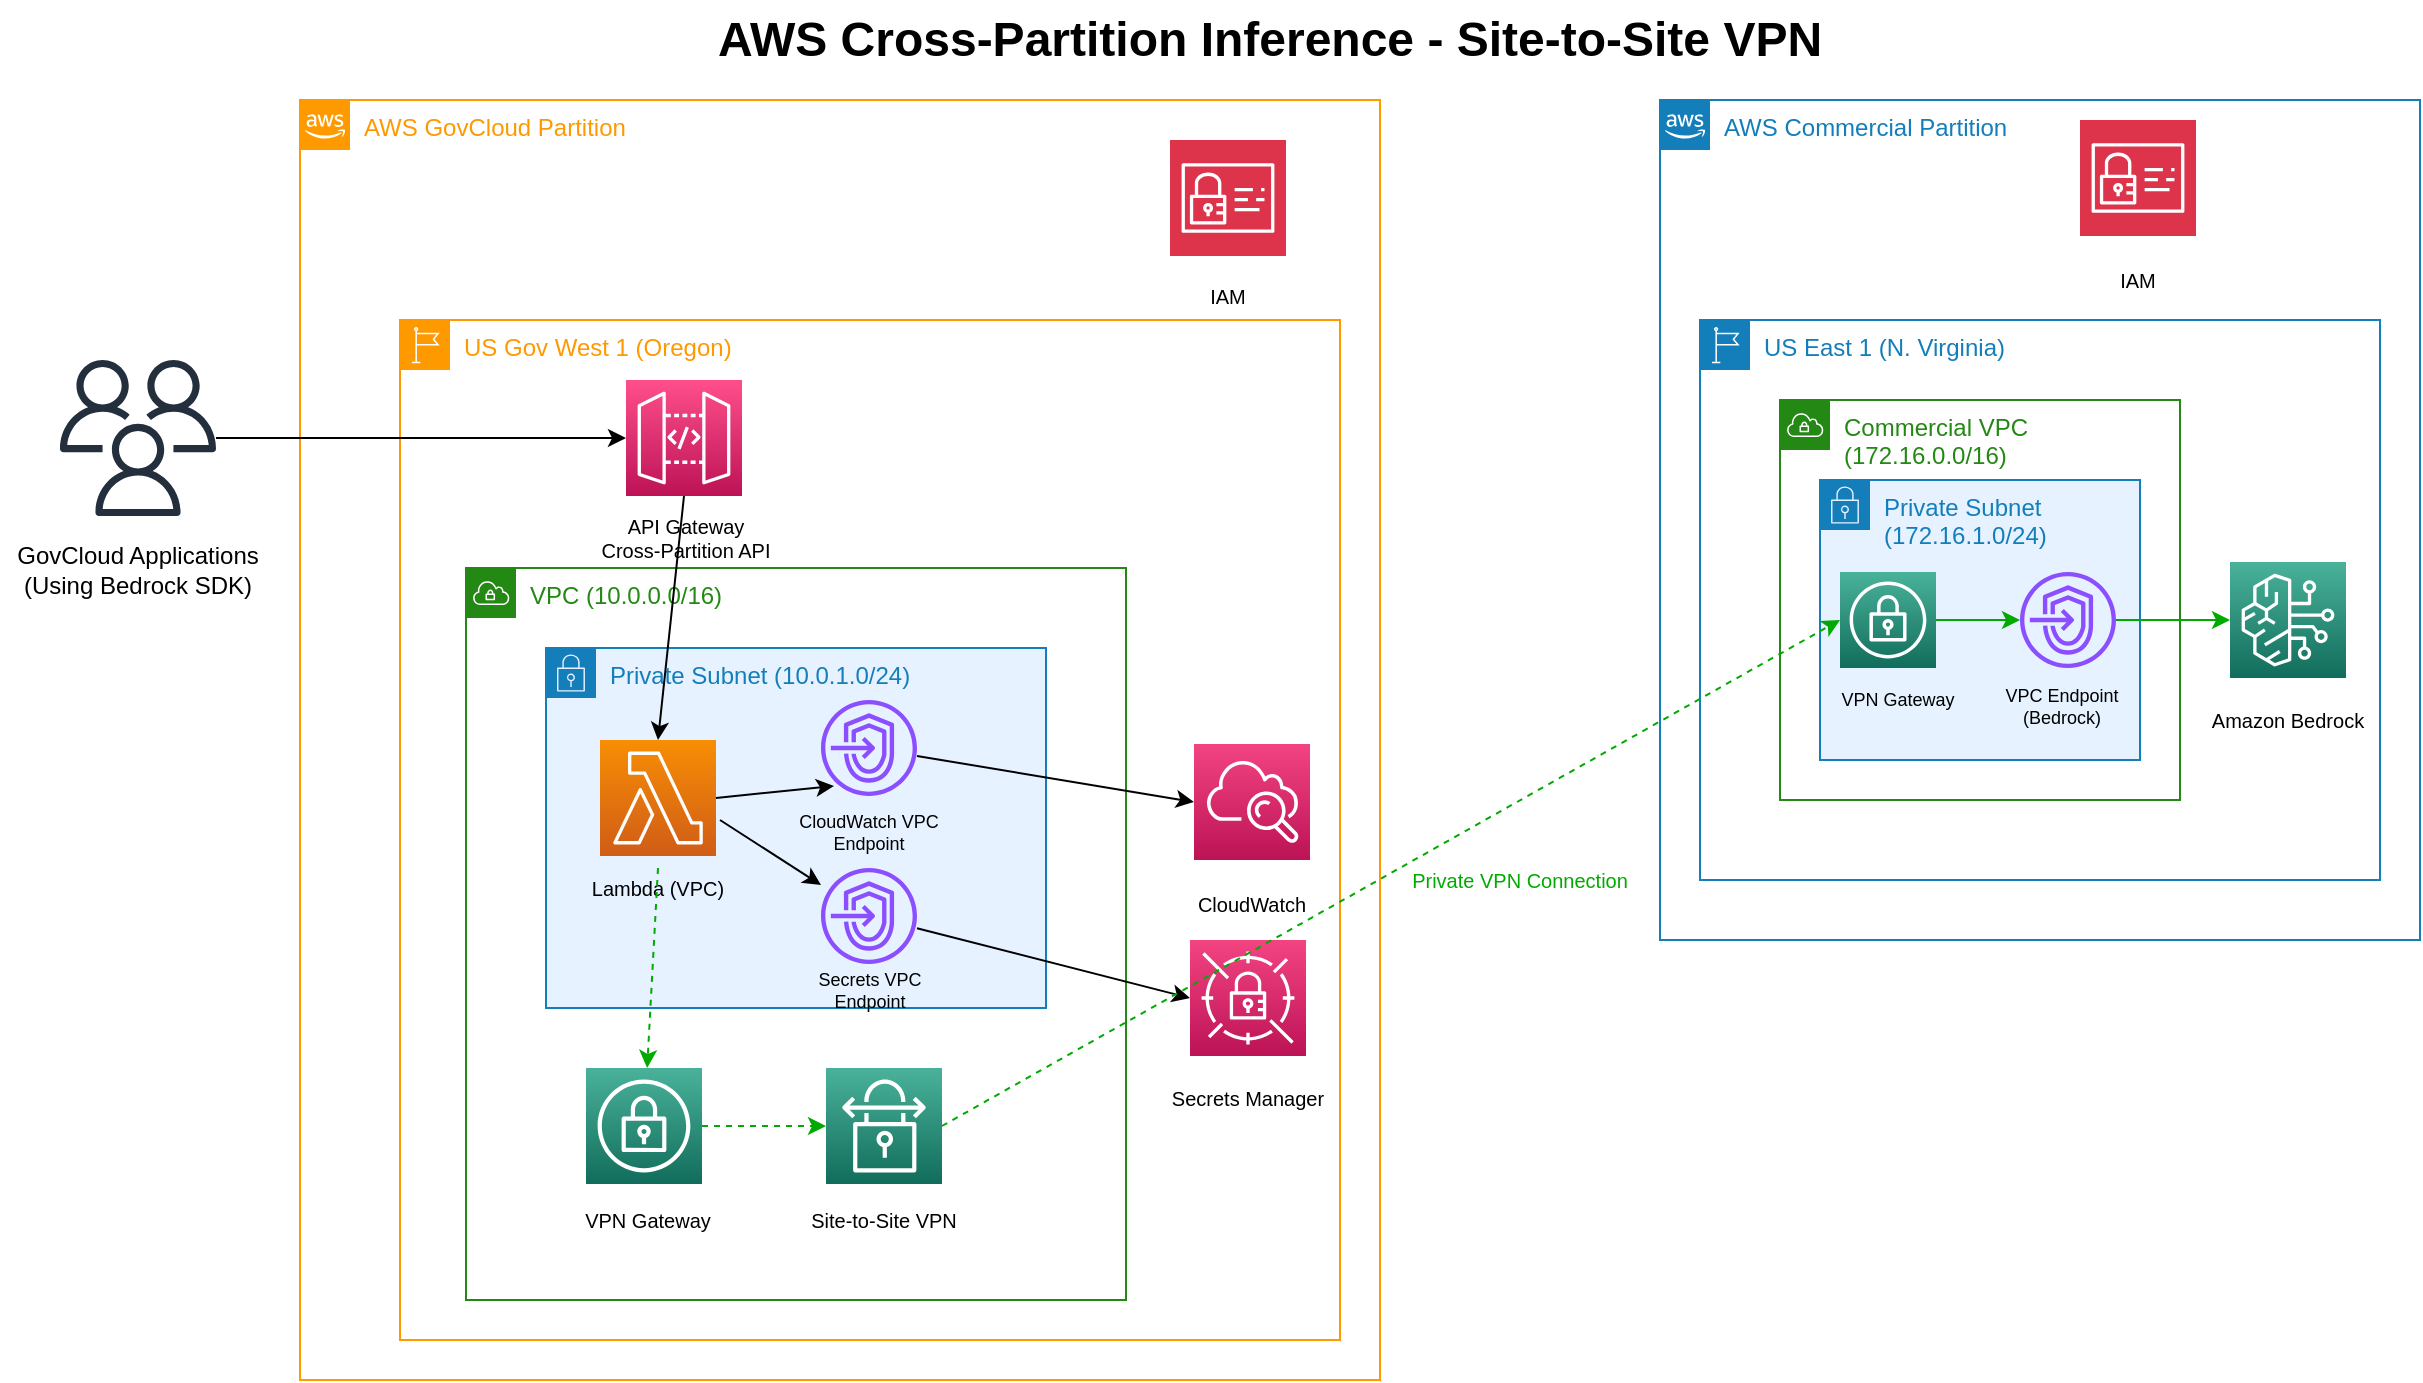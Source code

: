 <mxfile version="28.1.0">
  <diagram name="Cross-Partition Inference VPN" id="cross-partition-inference-vpn">
    <mxGraphModel dx="1154" dy="776" grid="1" gridSize="10" guides="1" tooltips="1" connect="1" arrows="1" fold="1" page="1" pageScale="1" pageWidth="1400" pageHeight="1000" math="0" shadow="0">
      <root>
        <mxCell id="0" />
        <mxCell id="1" parent="0" />
        <mxCell id="title" value="AWS Cross-Partition Inference - Site-to-Site VPN" style="text;html=1;strokeColor=none;fillColor=none;align=center;verticalAlign=middle;whiteSpace=wrap;rounded=0;fontSize=24;fontStyle=1;" parent="1" vertex="1">
          <mxGeometry x="330" y="30" width="670" height="40" as="geometry" />
        </mxCell>
        <mxCell id="govcloud-cloud" value="AWS GovCloud Partition" style="points=[[0,0],[0.25,0],[0.5,0],[0.75,0],[1,0],[1,0.25],[1,0.5],[1,0.75],[1,1],[0.75,1],[0.5,1],[0.25,1],[0,1],[0,0.75],[0,0.5],[0,0.25]];outlineConnect=0;gradientColor=none;html=1;whiteSpace=wrap;fontSize=12;fontStyle=0;container=1;pointerEvents=0;collapsible=0;recursiveResize=0;shape=mxgraph.aws4.group;grIcon=mxgraph.aws4.group_aws_cloud_alt;strokeColor=#FF9900;fillColor=none;verticalAlign=top;align=left;spacingLeft=30;fontColor=#FF9900;dashed=0;" parent="1" vertex="1">
          <mxGeometry x="180" y="80" width="540" height="640" as="geometry" />
        </mxCell>
        <mxCell id="govcloud-region" value="US Gov West 1 (Oregon)" style="points=[[0,0],[0.25,0],[0.5,0],[0.75,0],[1,0],[1,0.25],[1,0.5],[1,0.75],[1,1],[0.75,1],[0.5,1],[0.25,1],[0,1],[0,0.75],[0,0.5],[0,0.25]];outlineConnect=0;gradientColor=none;html=1;whiteSpace=wrap;fontSize=12;fontStyle=0;container=1;pointerEvents=0;collapsible=0;recursiveResize=0;shape=mxgraph.aws4.group;grIcon=mxgraph.aws4.group_region;strokeColor=#FF9900;fillColor=none;verticalAlign=top;align=left;spacingLeft=30;fontColor=#FF9900;dashed=0;" parent="govcloud-cloud" vertex="1">
          <mxGeometry x="50" y="110" width="470" height="510" as="geometry" />
        </mxCell>
        <mxCell id="apigateway" value="" style="sketch=0;points=[[0,0,0],[0.25,0,0],[0.5,0,0],[0.75,0,0],[1,0,0],[0,1,0],[0.25,1,0],[0.5,1,0],[0.75,1,0],[1,1,0],[0,0.25,0],[0,0.5,0],[0,0.75,0],[1,0.25,0],[1,0.5,0],[1,0.75,0]];outlineConnect=0;fontColor=#232F3E;gradientColor=#FF4F8B;gradientDirection=north;fillColor=#BC1356;strokeColor=#ffffff;dashed=0;verticalLabelPosition=bottom;verticalAlign=top;align=center;html=1;fontSize=12;fontStyle=0;aspect=fixed;shape=mxgraph.aws4.resourceIcon;resIcon=mxgraph.aws4.api_gateway;" parent="govcloud-region" vertex="1">
          <mxGeometry x="113" y="30" width="58" height="58" as="geometry" />
        </mxCell>
        <mxCell id="vpc" value="VPC (10.0.0.0/16)" style="points=[[0,0],[0.25,0],[0.5,0],[0.75,0],[1,0],[1,0.25],[1,0.5],[1,0.75],[1,1],[0.75,1],[0.5,1],[0.25,1],[0,1],[0,0.75],[0,0.5],[0,0.25]];outlineConnect=0;gradientColor=none;html=1;whiteSpace=wrap;fontSize=12;fontStyle=0;container=1;pointerEvents=0;collapsible=0;recursiveResize=0;shape=mxgraph.aws4.group;grIcon=mxgraph.aws4.group_vpc;strokeColor=#248814;fillColor=none;verticalAlign=top;align=left;spacingLeft=30;fontColor=#248814;dashed=0;" parent="govcloud-region" vertex="1">
          <mxGeometry x="33" y="124" width="330" height="366" as="geometry" />
        </mxCell>
        <mxCell id="private-subnet" value="Private Subnet (10.0.1.0/24)" style="points=[[0,0],[0.25,0],[0.5,0],[0.75,0],[1,0],[1,0.25],[1,0.5],[1,0.75],[1,1],[0.75,1],[0.5,1],[0.25,1],[0,1],[0,0.75],[0,0.5],[0,0.25]];outlineConnect=0;gradientColor=none;html=1;whiteSpace=wrap;fontSize=12;fontStyle=0;container=1;pointerEvents=0;collapsible=0;recursiveResize=0;shape=mxgraph.aws4.group;grIcon=mxgraph.aws4.group_security_group;strokeColor=#147EBA;fillColor=#E6F2FF;verticalAlign=top;align=left;spacingLeft=30;fontColor=#147EBA;dashed=0;" parent="vpc" vertex="1">
          <mxGeometry x="40" y="40" width="250" height="180" as="geometry" />
        </mxCell>
        <mxCell id="secrets-vpc-endpoint-label" value="Secrets VPC&#xa;Endpoint" style="text;html=1;strokeColor=none;fillColor=none;align=center;verticalAlign=middle;whiteSpace=wrap;rounded=0;fontSize=9;" parent="private-subnet" vertex="1">
          <mxGeometry x="122.5" y="158" width="78" height="25" as="geometry" />
        </mxCell>
        <mxCell id="COKzCxtGpL7xawSuBNUS-1" value="" style="sketch=0;outlineConnect=0;fontColor=#232F3E;gradientColor=none;gradientDirection=north;fillColor=#8C4FFF;strokeColor=none;dashed=0;verticalLabelPosition=bottom;verticalAlign=top;align=center;html=1;fontSize=12;fontStyle=0;aspect=fixed;shape=mxgraph.aws4.endpoints;resIcon=mxgraph.aws4.vpc_endpoint;pointerEvents=1;" parent="private-subnet" vertex="1">
          <mxGeometry x="137.5" y="26" width="48" height="48" as="geometry" />
        </mxCell>
        <mxCell id="cloudwatch-vpc-endpoint-label" value="CloudWatch VPC&#xa;Endpoint" style="text;html=1;strokeColor=none;fillColor=none;align=center;verticalAlign=middle;whiteSpace=wrap;rounded=0;fontSize=9;" parent="private-subnet" vertex="1">
          <mxGeometry x="100" y="79" width="123" height="25" as="geometry" />
        </mxCell>
        <mxCell id="lambda" value="" style="sketch=0;points=[[0,0,0],[0.25,0,0],[0.5,0,0],[0.75,0,0],[1,0,0],[0,1,0],[0.25,1,0],[0.5,1,0],[0.75,1,0],[1,1,0],[0,0.25,0],[0,0.5,0],[0,0.75,0],[1,0.25,0],[1,0.5,0],[1,0.75,0]];outlineConnect=0;fontColor=#232F3E;gradientColor=#F78E04;gradientDirection=north;fillColor=#D05C17;strokeColor=#ffffff;dashed=0;verticalLabelPosition=bottom;verticalAlign=top;align=center;html=1;fontSize=12;fontStyle=0;aspect=fixed;shape=mxgraph.aws4.resourceIcon;resIcon=mxgraph.aws4.lambda;" parent="private-subnet" vertex="1">
          <mxGeometry x="27" y="46" width="58" height="58" as="geometry" />
        </mxCell>
        <mxCell id="lambda-label" value="Lambda (VPC)" style="text;html=1;strokeColor=none;fillColor=none;align=center;verticalAlign=middle;whiteSpace=wrap;rounded=0;fontSize=10;" parent="private-subnet" vertex="1">
          <mxGeometry x="12" y="110" width="88" height="20" as="geometry" />
        </mxCell>
        <mxCell id="secrets-vpc-endpoint" value="" style="sketch=0;outlineConnect=0;fontColor=#232F3E;gradientColor=none;gradientDirection=north;fillColor=#8C4FFF;strokeColor=none;dashed=0;verticalLabelPosition=bottom;verticalAlign=top;align=center;html=1;fontSize=12;fontStyle=0;aspect=fixed;shape=mxgraph.aws4.endpoints;resIcon=mxgraph.aws4.vpc_endpoint;pointerEvents=1;" parent="private-subnet" vertex="1">
          <mxGeometry x="137.5" y="110" width="48" height="48" as="geometry" />
        </mxCell>
        <mxCell id="conn3" value="" style="endArrow=classic;html=1;rounded=0;" parent="private-subnet" target="secrets-vpc-endpoint" edge="1">
          <mxGeometry width="50" height="50" relative="1" as="geometry">
            <mxPoint x="87" y="86" as="sourcePoint" />
            <mxPoint x="147" y="-74" as="targetPoint" />
          </mxGeometry>
        </mxCell>
        <mxCell id="vpn-gateway" value="" style="sketch=0;points=[[0,0,0],[0.25,0,0],[0.5,0,0],[0.75,0,0],[1,0,0],[0,1,0],[0.25,1,0],[0.5,1,0],[0.75,1,0],[1,1,0],[0,0.25,0],[0,0.5,0],[0,0.75,0],[1,0.25,0],[1,0.5,0],[1,0.75,0]];outlineConnect=0;fontColor=#232F3E;gradientColor=#4AB29A;gradientDirection=north;fillColor=#116D5B;strokeColor=#ffffff;dashed=0;verticalLabelPosition=bottom;verticalAlign=top;align=center;html=1;fontSize=12;fontStyle=0;aspect=fixed;shape=mxgraph.aws4.resourceIcon;resIcon=mxgraph.aws4.vpn_gateway;" parent="vpc" vertex="1">
          <mxGeometry x="60" y="250" width="58" height="58" as="geometry" />
        </mxCell>
        <mxCell id="vpn-gateway-label" value="VPN Gateway" style="text;html=1;strokeColor=none;fillColor=none;align=center;verticalAlign=middle;whiteSpace=wrap;rounded=0;fontSize=10;" parent="vpc" vertex="1">
          <mxGeometry x="47" y="316" width="88" height="20" as="geometry" />
        </mxCell>
        <mxCell id="vpn-tunnel" value="" style="sketch=0;points=[[0,0,0],[0.25,0,0],[0.5,0,0],[0.75,0,0],[1,0,0],[0,1,0],[0.25,1,0],[0.5,1,0],[0.75,1,0],[1,1,0],[0,0.25,0],[0,0.5,0],[0,0.75,0],[1,0.25,0],[1,0.5,0],[1,0.75,0]];outlineConnect=0;fontColor=#232F3E;gradientColor=#4AB29A;gradientDirection=north;fillColor=#116D5B;strokeColor=#ffffff;dashed=0;verticalLabelPosition=bottom;verticalAlign=top;align=center;html=1;fontSize=12;fontStyle=0;aspect=fixed;shape=mxgraph.aws4.resourceIcon;resIcon=mxgraph.aws4.vpn_connection;" parent="vpc" vertex="1">
          <mxGeometry x="180" y="250" width="58" height="58" as="geometry" />
        </mxCell>
        <mxCell id="conn5" value="" style="endArrow=classic;html=1;rounded=0;exitX=1;exitY=0.5;exitDx=0;exitDy=0;entryX=0;entryY=0.5;entryDx=0;entryDy=0;exitPerimeter=0;entryPerimeter=0;strokeColor=#00AA00;dashed=1;" parent="vpc" source="vpn-gateway" target="vpn-tunnel" edge="1">
          <mxGeometry width="50" height="50" relative="1" as="geometry">
            <mxPoint x="140" y="82" as="sourcePoint" />
            <mxPoint x="190" y="32" as="targetPoint" />
          </mxGeometry>
        </mxCell>
        <mxCell id="vpn-tunnel-label" value="Site-to-Site VPN" style="text;html=1;strokeColor=none;fillColor=none;align=center;verticalAlign=middle;whiteSpace=wrap;rounded=0;fontSize=10;" parent="vpc" vertex="1">
          <mxGeometry x="165" y="316" width="88" height="20" as="geometry" />
        </mxCell>
        <mxCell id="bfy13TPvMMXgb_o8Gk5w-2" value="" style="endArrow=classic;html=1;rounded=0;exitX=0.5;exitY=0;exitDx=0;exitDy=0;strokeColor=#00AA00;dashed=1;" edge="1" parent="vpc" source="lambda-label" target="vpn-gateway">
          <mxGeometry width="50" height="50" relative="1" as="geometry">
            <mxPoint x="502" y="449" as="sourcePoint" />
            <mxPoint x="347" y="564" as="targetPoint" />
          </mxGeometry>
        </mxCell>
        <mxCell id="cloudwatch" value="" style="sketch=0;points=[[0,0,0],[0.25,0,0],[0.5,0,0],[0.75,0,0],[1,0,0],[0,1,0],[0.25,1,0],[0.5,1,0],[0.75,1,0],[1,1,0],[0,0.25,0],[0,0.5,0],[0,0.75,0],[1,0.25,0],[1,0.5,0],[1,0.75,0]];outlineConnect=0;fontColor=#232F3E;gradientColor=#F34482;gradientDirection=north;fillColor=#BC1356;strokeColor=#ffffff;dashed=0;verticalLabelPosition=bottom;verticalAlign=top;align=center;html=1;fontSize=12;fontStyle=0;aspect=fixed;shape=mxgraph.aws4.resourceIcon;resIcon=mxgraph.aws4.cloudwatch;" parent="govcloud-region" vertex="1">
          <mxGeometry x="397" y="212" width="58" height="58" as="geometry" />
        </mxCell>
        <mxCell id="cloudwatch-label" value="CloudWatch" style="text;html=1;strokeColor=none;fillColor=none;align=center;verticalAlign=middle;whiteSpace=wrap;rounded=0;fontSize=10;" parent="govcloud-region" vertex="1">
          <mxGeometry x="382" y="282" width="88" height="20" as="geometry" />
        </mxCell>
        <mxCell id="secrets" value="" style="sketch=0;points=[[0,0,0],[0.25,0,0],[0.5,0,0],[0.75,0,0],[1,0,0],[0,1,0],[0.25,1,0],[0.5,1,0],[0.75,1,0],[1,1,0],[0,0.25,0],[0,0.5,0],[0,0.75,0],[1,0.25,0],[1,0.5,0],[1,0.75,0]];outlineConnect=0;fontColor=#232F3E;gradientColor=#F34482;gradientDirection=north;fillColor=#BC1356;strokeColor=#ffffff;dashed=0;verticalLabelPosition=bottom;verticalAlign=top;align=center;html=1;fontSize=12;fontStyle=0;aspect=fixed;shape=mxgraph.aws4.resourceIcon;resIcon=mxgraph.aws4.secrets_manager;" parent="govcloud-region" vertex="1">
          <mxGeometry x="395" y="310" width="58" height="58" as="geometry" />
        </mxCell>
        <mxCell id="conn10" value="" style="endArrow=classic;html=1;rounded=0;exitX=1;exitY=0.5;exitDx=0;exitDy=0;entryX=0.5;entryY=1;entryDx=0;entryDy=0;exitPerimeter=0;entryPerimeter=0;" parent="govcloud-region" source="lambda" edge="1">
          <mxGeometry width="50" height="50" relative="1" as="geometry">
            <mxPoint x="170" y="140" as="sourcePoint" />
            <mxPoint x="217" y="233" as="targetPoint" />
          </mxGeometry>
        </mxCell>
        <mxCell id="secrets-label" value="Secrets Manager" style="text;html=1;strokeColor=none;fillColor=none;align=center;verticalAlign=middle;whiteSpace=wrap;rounded=0;fontSize=10;" parent="govcloud-region" vertex="1">
          <mxGeometry x="380" y="379" width="88" height="20" as="geometry" />
        </mxCell>
        <mxCell id="apigateway-label" value="API Gateway&#xa;Cross-Partition API" style="text;html=1;strokeColor=none;fillColor=none;align=center;verticalAlign=middle;whiteSpace=wrap;rounded=0;fontSize=10;" parent="govcloud-region" vertex="1">
          <mxGeometry x="73" y="94" width="140" height="30" as="geometry" />
        </mxCell>
        <mxCell id="COKzCxtGpL7xawSuBNUS-3" value="" style="endArrow=classic;html=1;rounded=0;entryX=0;entryY=0.5;entryDx=0;entryDy=0;entryPerimeter=0;" parent="govcloud-region" source="COKzCxtGpL7xawSuBNUS-1" target="cloudwatch" edge="1">
          <mxGeometry width="50" height="50" relative="1" as="geometry">
            <mxPoint x="250" y="351" as="sourcePoint" />
            <mxPoint x="354" y="270" as="targetPoint" />
          </mxGeometry>
        </mxCell>
        <mxCell id="COKzCxtGpL7xawSuBNUS-5" value="" style="endArrow=classic;html=1;rounded=0;entryX=0;entryY=0.5;entryDx=0;entryDy=0;entryPerimeter=0;" parent="govcloud-region" source="secrets-vpc-endpoint" target="secrets" edge="1">
          <mxGeometry width="50" height="50" relative="1" as="geometry">
            <mxPoint x="220" y="361" as="sourcePoint" />
            <mxPoint x="324" y="280" as="targetPoint" />
          </mxGeometry>
        </mxCell>
        <mxCell id="iam" value="" style="sketch=0;points=[[0,0,0],[0.25,0,0],[0.5,0,0],[0.75,0,0],[1,0,0],[0,1,0],[0.25,1,0],[0.5,1,0],[0.75,1,0],[1,1,0],[0,0.25,0],[0,0.5,0],[0,0.75,0],[1,0.25,0],[1,0.5,0],[1,0.75,0]];outlineConnect=0;fontColor=#232F3E;fillColor=#DD344C;strokeColor=#ffffff;dashed=0;verticalLabelPosition=bottom;verticalAlign=top;align=center;html=1;fontSize=12;fontStyle=0;aspect=fixed;shape=mxgraph.aws4.resourceIcon;resIcon=mxgraph.aws4.identity_and_access_management;" parent="govcloud-cloud" vertex="1">
          <mxGeometry x="435" y="20" width="58" height="58" as="geometry" />
        </mxCell>
        <mxCell id="iam-label" value="IAM" style="text;html=1;strokeColor=none;fillColor=none;align=center;verticalAlign=middle;whiteSpace=wrap;rounded=0;fontSize=10;" parent="govcloud-cloud" vertex="1">
          <mxGeometry x="420" y="90" width="88" height="15" as="geometry" />
        </mxCell>
        <mxCell id="commercial-cloud" value="AWS Commercial Partition" style="points=[[0,0],[0.25,0],[0.5,0],[0.75,0],[1,0],[1,0.25],[1,0.5],[1,0.75],[1,1],[0.75,1],[0.5,1],[0.25,1],[0,1],[0,0.75],[0,0.5],[0,0.25]];outlineConnect=0;gradientColor=none;html=1;whiteSpace=wrap;fontSize=12;fontStyle=0;container=1;pointerEvents=0;collapsible=0;recursiveResize=0;shape=mxgraph.aws4.group;grIcon=mxgraph.aws4.group_aws_cloud_alt;strokeColor=#147EBA;fillColor=none;verticalAlign=top;align=left;spacingLeft=30;fontColor=#147EBA;dashed=0;" parent="1" vertex="1">
          <mxGeometry x="860" y="80" width="380" height="420" as="geometry" />
        </mxCell>
        <mxCell id="commercial-region" value="US East 1 (N. Virginia)" style="points=[[0,0],[0.25,0],[0.5,0],[0.75,0],[1,0],[1,0.25],[1,0.5],[1,0.75],[1,1],[0.75,1],[0.5,1],[0.25,1],[0,1],[0,0.75],[0,0.5],[0,0.25]];outlineConnect=0;gradientColor=none;html=1;whiteSpace=wrap;fontSize=12;fontStyle=0;container=1;pointerEvents=0;collapsible=0;recursiveResize=0;shape=mxgraph.aws4.group;grIcon=mxgraph.aws4.group_region;strokeColor=#147EBA;fillColor=none;verticalAlign=top;align=left;spacingLeft=30;fontColor=#147EBA;dashed=0;" parent="commercial-cloud" vertex="1">
          <mxGeometry x="20" y="110" width="340" height="280" as="geometry" />
        </mxCell>
        <mxCell id="commercial-vpc" value="Commercial VPC (172.16.0.0/16)" style="points=[[0,0],[0.25,0],[0.5,0],[0.75,0],[1,0],[1,0.25],[1,0.5],[1,0.75],[1,1],[0.75,1],[0.5,1],[0.25,1],[0,1],[0,0.75],[0,0.5],[0,0.25]];outlineConnect=0;gradientColor=none;html=1;whiteSpace=wrap;fontSize=12;fontStyle=0;container=1;pointerEvents=0;collapsible=0;recursiveResize=0;shape=mxgraph.aws4.group;grIcon=mxgraph.aws4.group_vpc;strokeColor=#248814;fillColor=none;verticalAlign=top;align=left;spacingLeft=30;fontColor=#248814;dashed=0;" parent="commercial-region" vertex="1">
          <mxGeometry x="40" y="40" width="200" height="200" as="geometry" />
        </mxCell>
        <mxCell id="commercial-private-subnet" value="Private Subnet (172.16.1.0/24)" style="points=[[0,0],[0.25,0],[0.5,0],[0.75,0],[1,0],[1,0.25],[1,0.5],[1,0.75],[1,1],[0.75,1],[0.5,1],[0.25,1],[0,1],[0,0.75],[0,0.5],[0,0.25]];outlineConnect=0;gradientColor=none;html=1;whiteSpace=wrap;fontSize=12;fontStyle=0;container=1;pointerEvents=0;collapsible=0;recursiveResize=0;shape=mxgraph.aws4.group;grIcon=mxgraph.aws4.group_security_group;strokeColor=#147EBA;fillColor=#E6F2FF;verticalAlign=top;align=left;spacingLeft=30;fontColor=#147EBA;dashed=0;" parent="commercial-vpc" vertex="1">
          <mxGeometry x="20" y="40" width="160" height="140" as="geometry" />
        </mxCell>
        <mxCell id="commercial-vpn-gateway" value="" style="sketch=0;points=[[0,0,0],[0.25,0,0],[0.5,0,0],[0.75,0,0],[1,0,0],[0,1,0],[0.25,1,0],[0.5,1,0],[0.75,1,0],[1,1,0],[0,0.25,0],[0,0.5,0],[0,0.75,0],[1,0.25,0],[1,0.5,0],[1,0.75,0]];outlineConnect=0;fontColor=#232F3E;gradientColor=#4AB29A;gradientDirection=north;fillColor=#116D5B;strokeColor=#ffffff;dashed=0;verticalLabelPosition=bottom;verticalAlign=top;align=center;html=1;fontSize=12;fontStyle=0;aspect=fixed;shape=mxgraph.aws4.resourceIcon;resIcon=mxgraph.aws4.vpn_gateway;" parent="commercial-private-subnet" vertex="1">
          <mxGeometry x="10" y="46" width="48" height="48" as="geometry" />
        </mxCell>
        <mxCell id="commercial-vpn-gateway-label" value="VPN Gateway" style="text;html=1;strokeColor=none;fillColor=none;align=center;verticalAlign=middle;whiteSpace=wrap;rounded=0;fontSize=9;" parent="commercial-private-subnet" vertex="1">
          <mxGeometry y="100" width="78" height="20" as="geometry" />
        </mxCell>
        <mxCell id="vpc-endpoint" value="" style="sketch=0;outlineConnect=0;fontColor=#232F3E;gradientColor=none;gradientDirection=north;fillColor=#8C4FFF;strokeColor=none;dashed=0;verticalLabelPosition=bottom;verticalAlign=top;align=center;html=1;fontSize=12;fontStyle=0;aspect=fixed;shape=mxgraph.aws4.endpoints;resIcon=mxgraph.aws4.vpc_endpoint;pointerEvents=1;" parent="commercial-private-subnet" vertex="1">
          <mxGeometry x="100" y="46" width="48" height="48" as="geometry" />
        </mxCell>
        <mxCell id="vpc-endpoint-label" value="VPC Endpoint&#xa;(Bedrock)" style="text;html=1;strokeColor=none;fillColor=none;align=center;verticalAlign=middle;whiteSpace=wrap;rounded=0;fontSize=9;" parent="commercial-private-subnet" vertex="1">
          <mxGeometry x="82" y="100" width="78" height="25" as="geometry" />
        </mxCell>
        <mxCell id="bedrock" value="" style="sketch=0;points=[[0,0,0],[0.25,0,0],[0.5,0,0],[0.75,0,0],[1,0,0],[0,1,0],[0.25,1,0],[0.5,1,0],[0.75,1,0],[1,1,0],[0,0.25,0],[0,0.5,0],[0,0.75,0],[1,0.25,0],[1,0.5,0],[1,0.75,0]];outlineConnect=0;fontColor=#232F3E;gradientColor=#4AB29A;gradientDirection=north;fillColor=#116D5B;strokeColor=#ffffff;dashed=0;verticalLabelPosition=bottom;verticalAlign=top;align=center;html=1;fontSize=12;fontStyle=0;aspect=fixed;shape=mxgraph.aws4.resourceIcon;resIcon=mxgraph.aws4.bedrock;" parent="commercial-region" vertex="1">
          <mxGeometry x="265" y="121" width="58" height="58" as="geometry" />
        </mxCell>
        <mxCell id="conn9" value="" style="endArrow=classic;html=1;rounded=0;exitX=1;exitY=0.5;exitDx=0;exitDy=0;entryX=0;entryY=0.5;entryDx=0;entryDy=0;exitPerimeter=0;entryPerimeter=0;strokeColor=#00AA00;" parent="commercial-region" source="vpc-endpoint" target="bedrock" edge="1">
          <mxGeometry width="50" height="50" relative="1" as="geometry">
            <mxPoint x="-480" y="160" as="sourcePoint" />
            <mxPoint x="-430" y="110" as="targetPoint" />
          </mxGeometry>
        </mxCell>
        <mxCell id="bedrock-label" value="Amazon Bedrock" style="text;html=1;strokeColor=none;fillColor=none;align=center;verticalAlign=middle;whiteSpace=wrap;rounded=0;fontSize=10;" parent="commercial-region" vertex="1">
          <mxGeometry x="250" y="190" width="88" height="20" as="geometry" />
        </mxCell>
        <mxCell id="commercial-iam" value="" style="sketch=0;points=[[0,0,0],[0.25,0,0],[0.5,0,0],[0.75,0,0],[1,0,0],[0,1,0],[0.25,1,0],[0.5,1,0],[0.75,1,0],[1,1,0],[0,0.25,0],[0,0.5,0],[0,0.75,0],[1,0.25,0],[1,0.5,0],[1,0.75,0]];outlineConnect=0;fontColor=#232F3E;fillColor=#DD344C;strokeColor=#ffffff;dashed=0;verticalLabelPosition=bottom;verticalAlign=top;align=center;html=1;fontSize=12;fontStyle=0;aspect=fixed;shape=mxgraph.aws4.resourceIcon;resIcon=mxgraph.aws4.identity_and_access_management;" parent="commercial-cloud" vertex="1">
          <mxGeometry x="210" y="10" width="58" height="58" as="geometry" />
        </mxCell>
        <mxCell id="commercial-iam-label" value="IAM" style="text;html=1;strokeColor=none;fillColor=none;align=center;verticalAlign=middle;whiteSpace=wrap;rounded=0;fontSize=10;" parent="commercial-cloud" vertex="1">
          <mxGeometry x="195" y="80" width="88" height="20" as="geometry" />
        </mxCell>
        <mxCell id="clients" value="" style="sketch=0;outlineConnect=0;fontColor=#232F3E;gradientColor=none;fillColor=#232F3D;strokeColor=none;dashed=0;verticalLabelPosition=bottom;verticalAlign=top;align=center;html=1;fontSize=12;fontStyle=0;aspect=fixed;pointerEvents=1;shape=mxgraph.aws4.users;" parent="1" vertex="1">
          <mxGeometry x="60" y="210" width="78" height="78" as="geometry" />
        </mxCell>
        <mxCell id="clients-label" value="GovCloud Applications&#xa;(Using Bedrock SDK)" style="text;html=1;strokeColor=none;fillColor=none;align=center;verticalAlign=middle;whiteSpace=wrap;rounded=0;" parent="1" vertex="1">
          <mxGeometry x="30" y="300" width="138" height="30" as="geometry" />
        </mxCell>
        <mxCell id="conn1" value="" style="endArrow=classic;html=1;rounded=0;exitX=1;exitY=0.5;exitDx=0;exitDy=0;entryX=0;entryY=0.5;entryDx=0;entryDy=0;exitPerimeter=0;entryPerimeter=0;" parent="1" source="clients" target="apigateway" edge="1">
          <mxGeometry width="50" height="50" relative="1" as="geometry">
            <mxPoint x="400" y="400" as="sourcePoint" />
            <mxPoint x="450" y="350" as="targetPoint" />
          </mxGeometry>
        </mxCell>
        <mxCell id="conn2" value="" style="endArrow=classic;html=1;rounded=0;exitX=0.5;exitY=1;exitDx=0;exitDy=0;entryX=0.5;entryY=0;entryDx=0;entryDy=0;exitPerimeter=0;entryPerimeter=0;" parent="1" source="apigateway" target="lambda" edge="1">
          <mxGeometry width="50" height="50" relative="1" as="geometry">
            <mxPoint x="400" y="400" as="sourcePoint" />
            <mxPoint x="450" y="350" as="targetPoint" />
          </mxGeometry>
        </mxCell>
        <mxCell id="conn6" value="" style="endArrow=classic;html=1;rounded=0;exitX=1;exitY=0.5;exitDx=0;exitDy=0;entryX=0;entryY=0.5;entryDx=0;entryDy=0;exitPerimeter=0;entryPerimeter=0;strokeColor=#00AA00;dashed=1;" parent="1" source="vpn-tunnel" target="commercial-vpn-gateway" edge="1">
          <mxGeometry width="50" height="50" relative="1" as="geometry">
            <mxPoint x="400" y="400" as="sourcePoint" />
            <mxPoint x="450" y="350" as="targetPoint" />
          </mxGeometry>
        </mxCell>
        <mxCell id="conn7" value="" style="endArrow=classic;html=1;rounded=0;exitX=1;exitY=0.5;exitDx=0;exitDy=0;exitPerimeter=0;strokeColor=#00AA00;" parent="1" source="commercial-vpn-gateway" target="vpc-endpoint" edge="1">
          <mxGeometry width="50" height="50" relative="1" as="geometry">
            <mxPoint x="310" y="400" as="sourcePoint" />
            <mxPoint x="360" y="350" as="targetPoint" />
          </mxGeometry>
        </mxCell>
        <mxCell id="conn8-label" value="Private VPN Connection" style="text;html=1;strokeColor=none;fillColor=none;align=center;verticalAlign=middle;whiteSpace=wrap;rounded=0;fontSize=10;fontColor=#00AA00;" parent="1" vertex="1">
          <mxGeometry x="720" y="460" width="140" height="20" as="geometry" />
        </mxCell>
      </root>
    </mxGraphModel>
  </diagram>
</mxfile>
